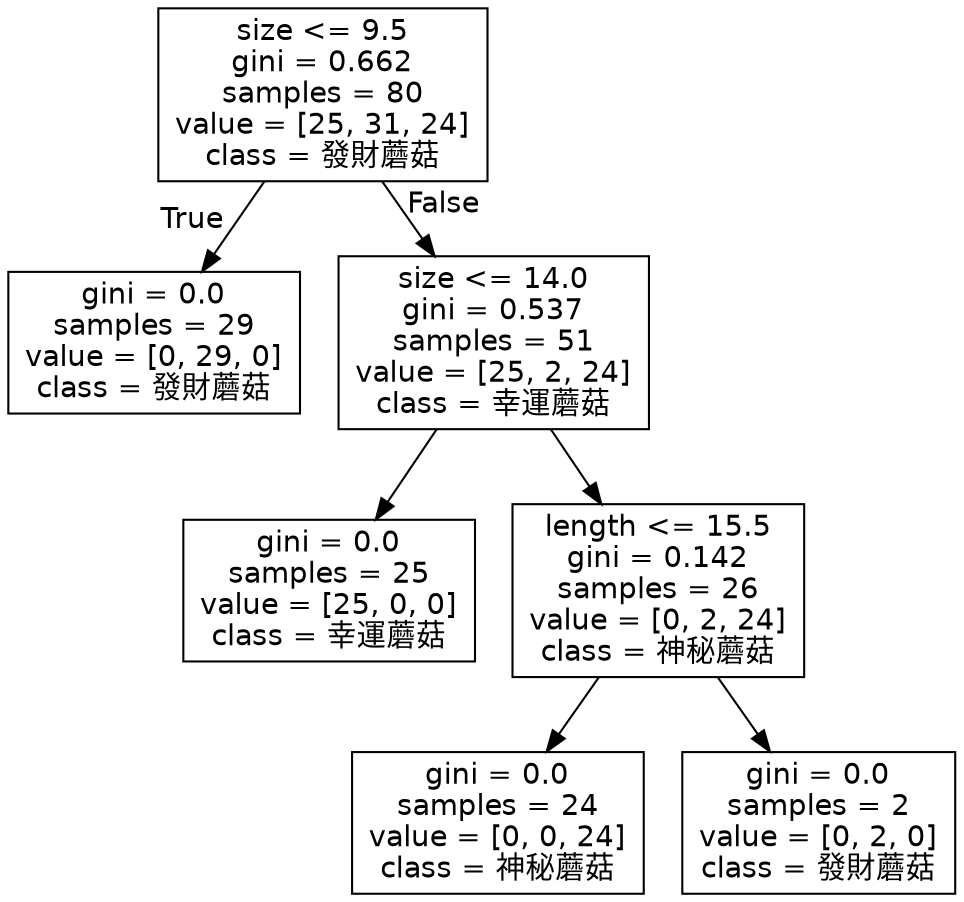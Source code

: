 digraph Tree {
node [shape=box, fontname="helvetica"] ;
edge [fontname="helvetica"] ;
0 [label="size <= 9.5\ngini = 0.662\nsamples = 80\nvalue = [25, 31, 24]\nclass = 發財蘑菇"] ;
1 [label="gini = 0.0\nsamples = 29\nvalue = [0, 29, 0]\nclass = 發財蘑菇"] ;
0 -> 1 [labeldistance=2.5, labelangle=45, headlabel="True"] ;
2 [label="size <= 14.0\ngini = 0.537\nsamples = 51\nvalue = [25, 2, 24]\nclass = 幸運蘑菇"] ;
0 -> 2 [labeldistance=2.5, labelangle=-45, headlabel="False"] ;
3 [label="gini = 0.0\nsamples = 25\nvalue = [25, 0, 0]\nclass = 幸運蘑菇"] ;
2 -> 3 ;
4 [label="length <= 15.5\ngini = 0.142\nsamples = 26\nvalue = [0, 2, 24]\nclass = 神秘蘑菇"] ;
2 -> 4 ;
5 [label="gini = 0.0\nsamples = 24\nvalue = [0, 0, 24]\nclass = 神秘蘑菇"] ;
4 -> 5 ;
6 [label="gini = 0.0\nsamples = 2\nvalue = [0, 2, 0]\nclass = 發財蘑菇"] ;
4 -> 6 ;
}